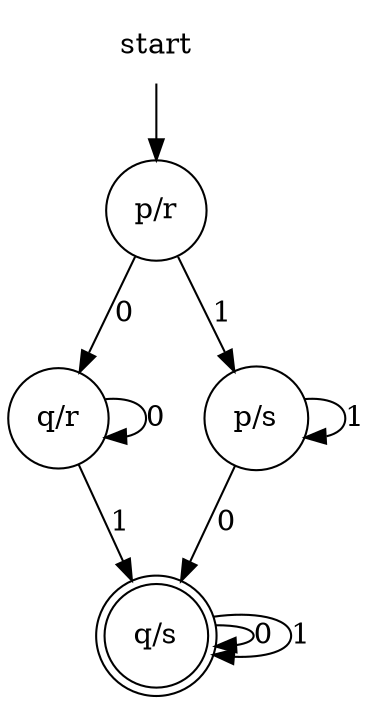 digraph automaton {
    node [shape=none]; start;
    node [shape=doublecircle]; "q/s";
    node [shape=circle];
    start -> "p/r";
    "p/r" -> "q/r" [label="0"];
    "p/r" -> "p/s" [label="1"];
    "p/s" -> "q/s" [label="0"];
    "p/s" -> "p/s" [label="1"];
    "q/r" -> "q/r" [label="0"];
    "q/r" -> "q/s" [label="1"];
    "q/s" -> "q/s" [label="0"];
    "q/s" -> "q/s" [label="1"];
}

